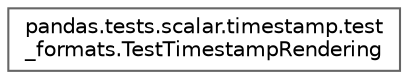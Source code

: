 digraph "Graphical Class Hierarchy"
{
 // LATEX_PDF_SIZE
  bgcolor="transparent";
  edge [fontname=Helvetica,fontsize=10,labelfontname=Helvetica,labelfontsize=10];
  node [fontname=Helvetica,fontsize=10,shape=box,height=0.2,width=0.4];
  rankdir="LR";
  Node0 [id="Node000000",label="pandas.tests.scalar.timestamp.test\l_formats.TestTimestampRendering",height=0.2,width=0.4,color="grey40", fillcolor="white", style="filled",URL="$d7/d2d/classpandas_1_1tests_1_1scalar_1_1timestamp_1_1test__formats_1_1TestTimestampRendering.html",tooltip=" "];
}
